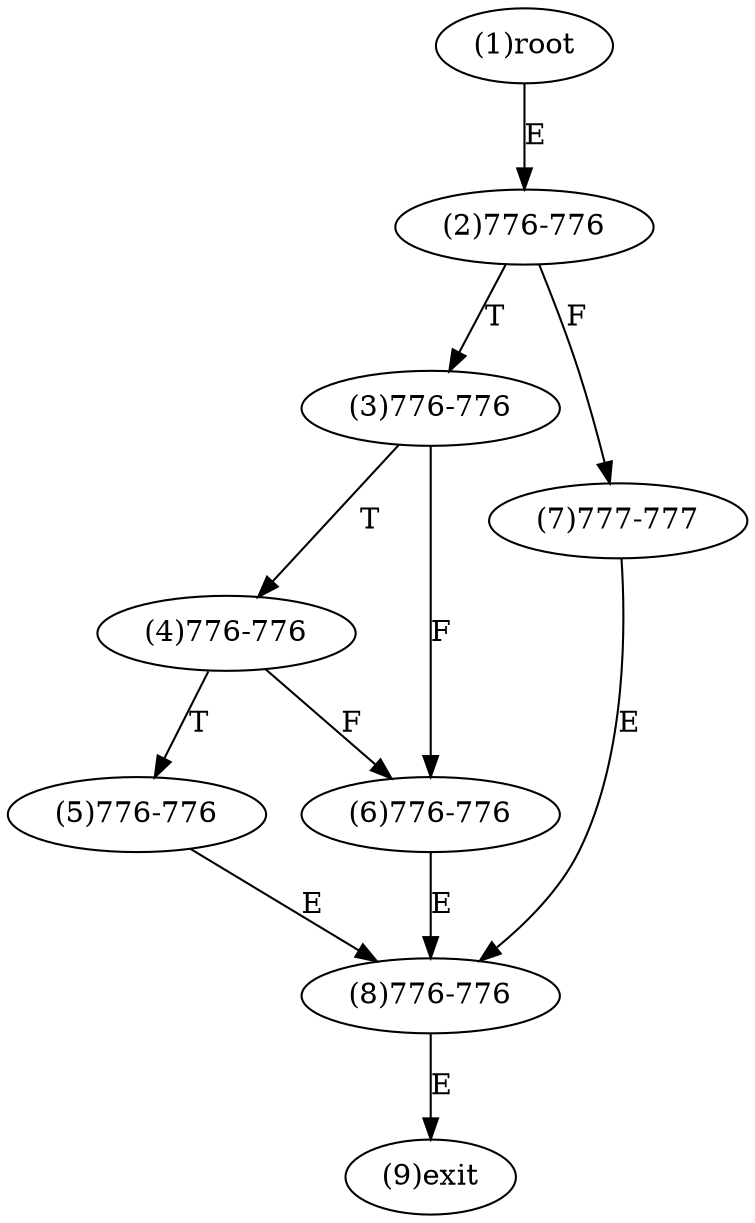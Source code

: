 digraph "" { 
1[ label="(1)root"];
2[ label="(2)776-776"];
3[ label="(3)776-776"];
4[ label="(4)776-776"];
5[ label="(5)776-776"];
6[ label="(6)776-776"];
7[ label="(7)777-777"];
8[ label="(8)776-776"];
9[ label="(9)exit"];
1->2[ label="E"];
2->7[ label="F"];
2->3[ label="T"];
3->6[ label="F"];
3->4[ label="T"];
4->6[ label="F"];
4->5[ label="T"];
5->8[ label="E"];
6->8[ label="E"];
7->8[ label="E"];
8->9[ label="E"];
}